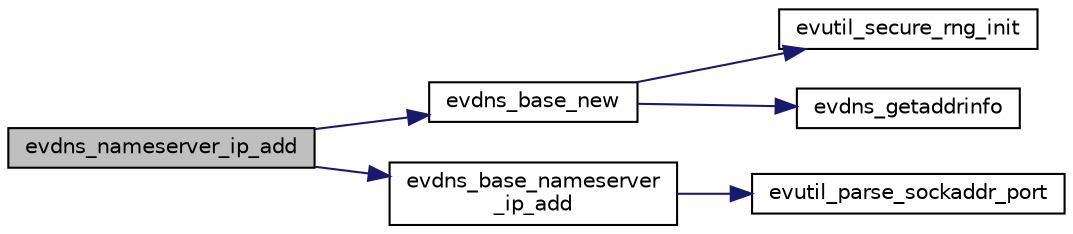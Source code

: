 digraph "evdns_nameserver_ip_add"
{
 // LATEX_PDF_SIZE
  edge [fontname="Helvetica",fontsize="10",labelfontname="Helvetica",labelfontsize="10"];
  node [fontname="Helvetica",fontsize="10",shape=record];
  rankdir="LR";
  Node19 [label="evdns_nameserver_ip_add",height=0.2,width=0.4,color="black", fillcolor="grey75", style="filled", fontcolor="black",tooltip=" "];
  Node19 -> Node20 [color="midnightblue",fontsize="10",style="solid",fontname="Helvetica"];
  Node20 [label="evdns_base_new",height=0.2,width=0.4,color="black", fillcolor="white", style="filled",URL="$dns_8h.html#a4d6d4a705210aa58a4ad6bf810a4410e",tooltip=" "];
  Node20 -> Node21 [color="midnightblue",fontsize="10",style="solid",fontname="Helvetica"];
  Node21 [label="evutil_secure_rng_init",height=0.2,width=0.4,color="black", fillcolor="white", style="filled",URL="$util_8h.html#a49ffe53dcbe32ad55f1582a0da358ac0",tooltip=" "];
  Node20 -> Node22 [color="midnightblue",fontsize="10",style="solid",fontname="Helvetica"];
  Node22 [label="evdns_getaddrinfo",height=0.2,width=0.4,color="black", fillcolor="white", style="filled",URL="$dns_8h.html#a28a4c5e6e22bcf92f8c229461023f914",tooltip=" "];
  Node19 -> Node23 [color="midnightblue",fontsize="10",style="solid",fontname="Helvetica"];
  Node23 [label="evdns_base_nameserver\l_ip_add",height=0.2,width=0.4,color="black", fillcolor="white", style="filled",URL="$dns_8h.html#a0a5f8e71a80a41d10e386f8cac816238",tooltip=" "];
  Node23 -> Node24 [color="midnightblue",fontsize="10",style="solid",fontname="Helvetica"];
  Node24 [label="evutil_parse_sockaddr_port",height=0.2,width=0.4,color="black", fillcolor="white", style="filled",URL="$util_8h.html#a97d4f315d5c40c4f604f6c9ae694a684",tooltip=" "];
}
